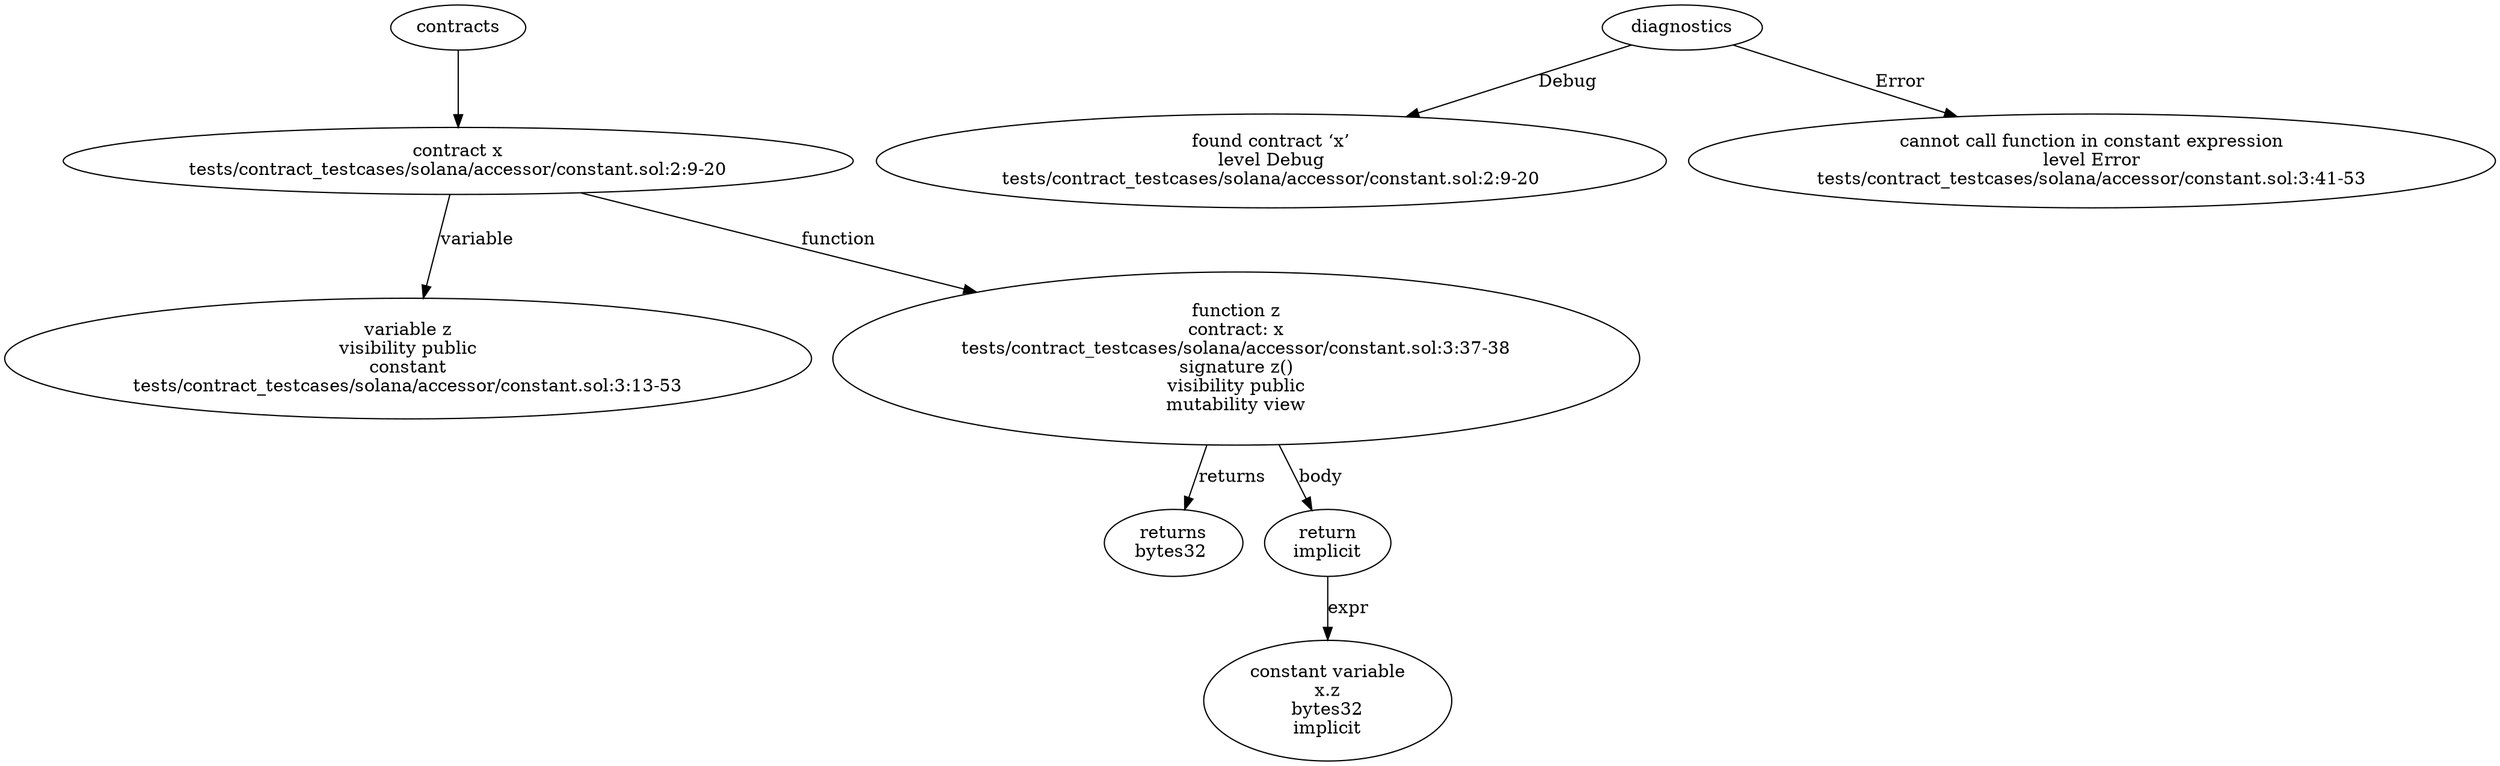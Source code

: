 strict digraph "tests/contract_testcases/solana/accessor/constant.sol" {
	contract [label="contract x\ntests/contract_testcases/solana/accessor/constant.sol:2:9-20"]
	var [label="variable z\nvisibility public\nconstant\ntests/contract_testcases/solana/accessor/constant.sol:3:13-53"]
	z [label="function z\ncontract: x\ntests/contract_testcases/solana/accessor/constant.sol:3:37-38\nsignature z()\nvisibility public\nmutability view"]
	returns [label="returns\nbytes32 "]
	return [label="return\nimplicit"]
	constant [label="constant variable\nx.z\nbytes32\nimplicit"]
	diagnostic [label="found contract ‘x’\nlevel Debug\ntests/contract_testcases/solana/accessor/constant.sol:2:9-20"]
	diagnostic_10 [label="cannot call function in constant expression\nlevel Error\ntests/contract_testcases/solana/accessor/constant.sol:3:41-53"]
	contracts -> contract
	contract -> var [label="variable"]
	contract -> z [label="function"]
	z -> returns [label="returns"]
	z -> return [label="body"]
	return -> constant [label="expr"]
	diagnostics -> diagnostic [label="Debug"]
	diagnostics -> diagnostic_10 [label="Error"]
}
